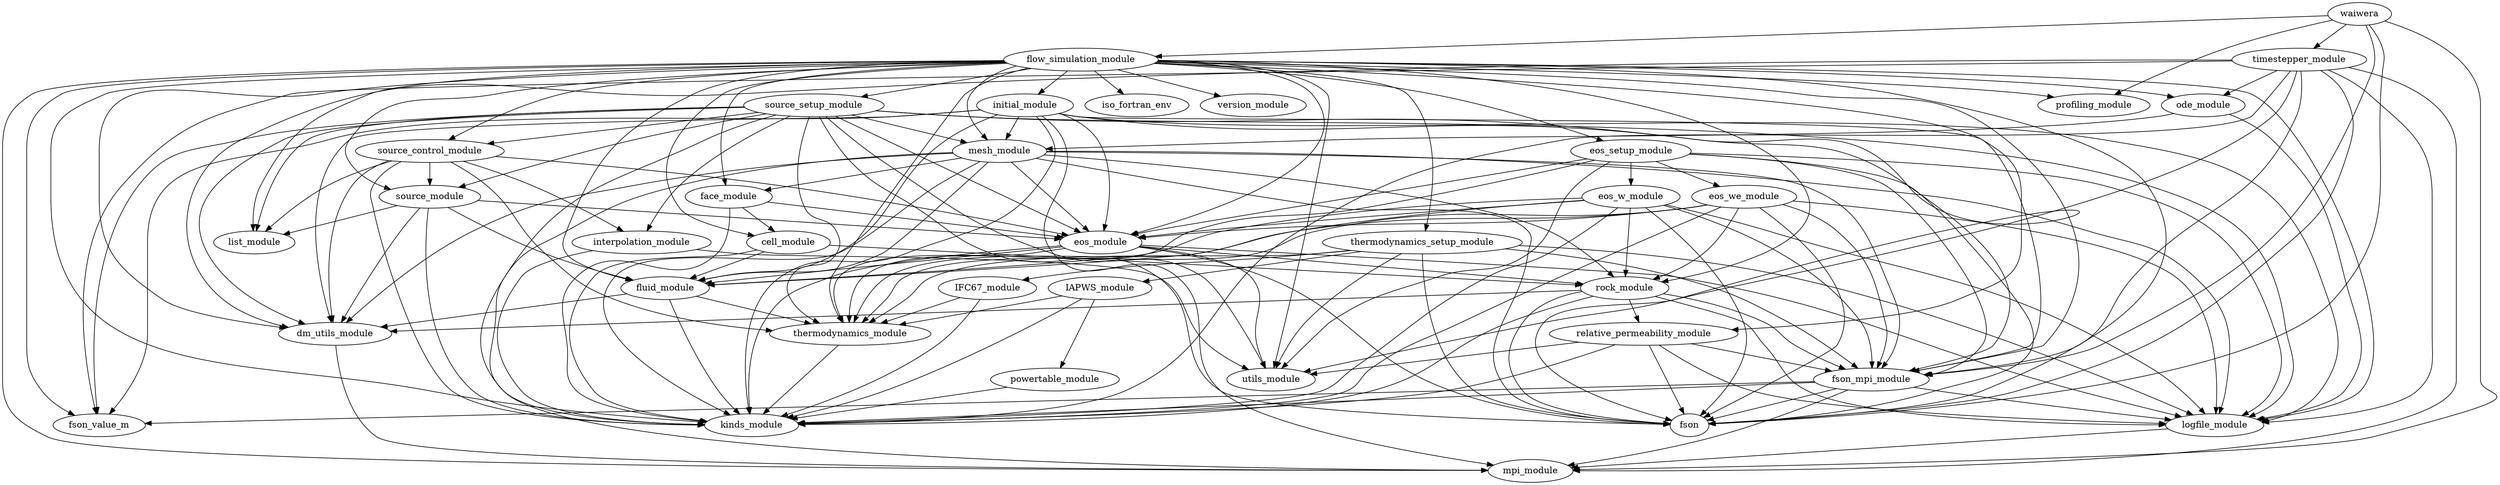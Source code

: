 digraph waiwera{
        fluid_module -> dm_utils_module
        fluid_module -> kinds_module
        fluid_module -> thermodynamics_module
        eos_module -> fluid_module
        eos_module -> fson
        eos_module -> kinds_module
        eos_module -> logfile_module
        eos_module -> rock_module
        eos_module -> thermodynamics_module
        eos_module -> utils_module
        rock_module -> dm_utils_module
        rock_module -> fson
        rock_module -> fson_mpi_module
        rock_module -> kinds_module
        rock_module -> logfile_module
        rock_module -> relative_permeability_module
        eos_we_module -> eos_module
        eos_we_module -> fluid_module
        eos_we_module -> fson
        eos_we_module -> fson_mpi_module
        eos_we_module -> kinds_module
        eos_we_module -> logfile_module
        eos_we_module -> rock_module
        eos_we_module -> thermodynamics_module
        powertable_module -> kinds_module
        ode_module -> logfile_module
        ode_module -> mesh_module
        dm_utils_module -> mpi_module
        cell_module -> fluid_module
        cell_module -> kinds_module
        cell_module -> rock_module
        flow_simulation_module -> cell_module
        flow_simulation_module -> dm_utils_module
        flow_simulation_module -> eos_module
        flow_simulation_module -> eos_setup_module
        flow_simulation_module -> face_module
        flow_simulation_module -> fluid_module
        flow_simulation_module -> fson
        flow_simulation_module -> fson_mpi_module
        flow_simulation_module -> fson_value_m
        flow_simulation_module -> initial_module
        flow_simulation_module -> iso_fortran_env
        flow_simulation_module -> kinds_module
        flow_simulation_module -> list_module
        flow_simulation_module -> logfile_module
        flow_simulation_module -> mesh_module
        flow_simulation_module -> mpi_module
        flow_simulation_module -> ode_module
        flow_simulation_module -> profiling_module
        flow_simulation_module -> relative_permeability_module
        flow_simulation_module -> rock_module
        flow_simulation_module -> source_control_module
        flow_simulation_module -> source_module
        flow_simulation_module -> source_setup_module
        flow_simulation_module -> thermodynamics_module
        flow_simulation_module -> thermodynamics_setup_module
        flow_simulation_module -> utils_module
        flow_simulation_module -> version_module
        thermodynamics_module -> kinds_module
        face_module -> cell_module
        face_module -> eos_module
        face_module -> kinds_module
        fson_mpi_module -> fson
        fson_mpi_module -> fson_value_m
        fson_mpi_module -> kinds_module
        fson_mpi_module -> logfile_module
        fson_mpi_module -> mpi_module
        source_setup_module -> dm_utils_module
        source_setup_module -> eos_module
        source_setup_module -> fson
        source_setup_module -> fson_mpi_module
        source_setup_module -> fson_value_m
        source_setup_module -> interpolation_module
        source_setup_module -> kinds_module
        source_setup_module -> list_module
        source_setup_module -> logfile_module
        source_setup_module -> mesh_module
        source_setup_module -> source_control_module
        source_setup_module -> source_module
        source_setup_module -> thermodynamics_module
        source_setup_module -> utils_module
        interpolation_module -> kinds_module
        interpolation_module -> utils_module
        mesh_module -> dm_utils_module
        mesh_module -> eos_module
        mesh_module -> face_module
        mesh_module -> fluid_module
        mesh_module -> fson
        mesh_module -> fson_mpi_module
        mesh_module -> kinds_module
        mesh_module -> logfile_module
        mesh_module -> mpi_module
        mesh_module -> rock_module
        waiwera -> flow_simulation_module
        waiwera -> fson
        waiwera -> fson_mpi_module
        waiwera -> mpi_module
        waiwera -> profiling_module
        waiwera -> timestepper_module
        initial_module -> dm_utils_module
        initial_module -> eos_module
        initial_module -> fluid_module
        initial_module -> fson
        initial_module -> fson_mpi_module
        initial_module -> fson_value_m
        initial_module -> kinds_module
        initial_module -> logfile_module
        initial_module -> mesh_module
        initial_module -> mpi_module
        IFC67_module -> kinds_module
        IFC67_module -> thermodynamics_module
        eos_w_module -> eos_module
        eos_w_module -> fluid_module
        eos_w_module -> fson
        eos_w_module -> fson_mpi_module
        eos_w_module -> kinds_module
        eos_w_module -> logfile_module
        eos_w_module -> rock_module
        eos_w_module -> thermodynamics_module
        source_module -> dm_utils_module
        source_module -> eos_module
        source_module -> fluid_module
        source_module -> kinds_module
        source_module -> list_module
        eos_setup_module -> eos_module
        eos_setup_module -> eos_w_module
        eos_setup_module -> eos_we_module
        eos_setup_module -> fson
        eos_setup_module -> fson_mpi_module
        eos_setup_module -> logfile_module
        eos_setup_module -> thermodynamics_module
        eos_setup_module -> utils_module
        IAPWS_module -> kinds_module
        IAPWS_module -> powertable_module
        IAPWS_module -> thermodynamics_module
        thermodynamics_setup_module -> IAPWS_module
        thermodynamics_setup_module -> IFC67_module
        thermodynamics_setup_module -> fson
        thermodynamics_setup_module -> fson_mpi_module
        thermodynamics_setup_module -> logfile_module
        thermodynamics_setup_module -> thermodynamics_module
        thermodynamics_setup_module -> utils_module
        timestepper_module -> dm_utils_module
        timestepper_module -> fson
        timestepper_module -> fson_mpi_module
        timestepper_module -> fson_value_m
        timestepper_module -> kinds_module
        timestepper_module -> logfile_module
        timestepper_module -> mpi_module
        timestepper_module -> ode_module
        timestepper_module -> utils_module
        logfile_module -> mpi_module
        source_control_module -> dm_utils_module
        source_control_module -> eos_module
        source_control_module -> interpolation_module
        source_control_module -> kinds_module
        source_control_module -> list_module
        source_control_module -> source_module
        source_control_module -> thermodynamics_module
        relative_permeability_module -> fson
        relative_permeability_module -> fson_mpi_module
        relative_permeability_module -> kinds_module
        relative_permeability_module -> logfile_module
        relative_permeability_module -> utils_module
}